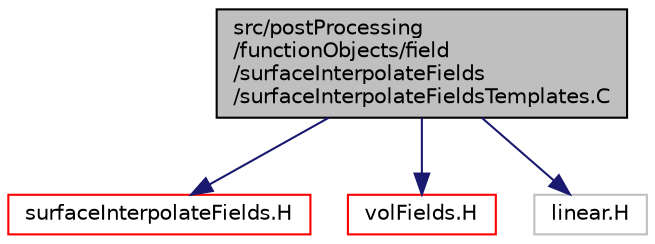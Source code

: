 digraph "src/postProcessing/functionObjects/field/surfaceInterpolateFields/surfaceInterpolateFieldsTemplates.C"
{
  bgcolor="transparent";
  edge [fontname="Helvetica",fontsize="10",labelfontname="Helvetica",labelfontsize="10"];
  node [fontname="Helvetica",fontsize="10",shape=record];
  Node1 [label="src/postProcessing\l/functionObjects/field\l/surfaceInterpolateFields\l/surfaceInterpolateFieldsTemplates.C",height=0.2,width=0.4,color="black", fillcolor="grey75", style="filled", fontcolor="black"];
  Node1 -> Node2 [color="midnightblue",fontsize="10",style="solid",fontname="Helvetica"];
  Node2 [label="surfaceInterpolateFields.H",height=0.2,width=0.4,color="red",URL="$a09255.html"];
  Node1 -> Node3 [color="midnightblue",fontsize="10",style="solid",fontname="Helvetica"];
  Node3 [label="volFields.H",height=0.2,width=0.4,color="red",URL="$a05609.html"];
  Node1 -> Node4 [color="midnightblue",fontsize="10",style="solid",fontname="Helvetica"];
  Node4 [label="linear.H",height=0.2,width=0.4,color="grey75"];
}
